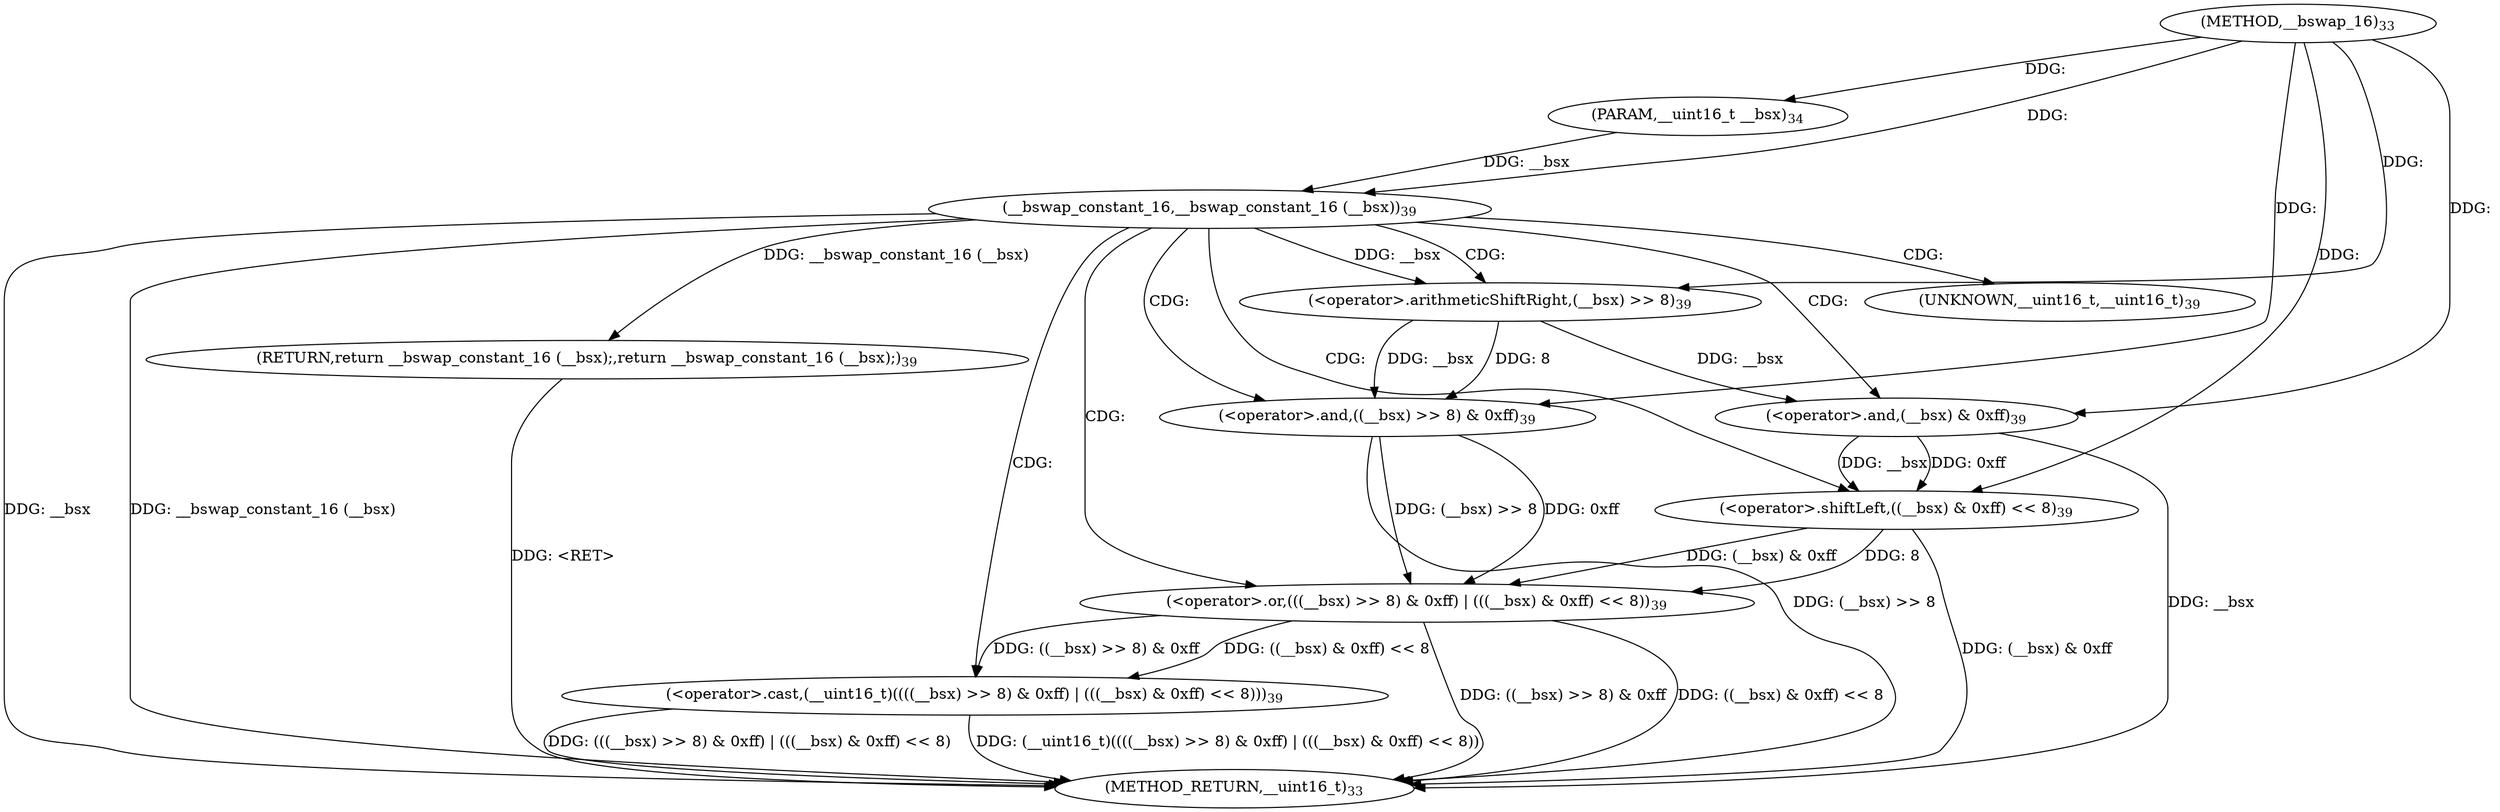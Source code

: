 digraph "__bswap_16" {  
"33208" [label = <(METHOD,__bswap_16)<SUB>33</SUB>> ]
"33228" [label = <(METHOD_RETURN,__uint16_t)<SUB>33</SUB>> ]
"33209" [label = <(PARAM,__uint16_t __bsx)<SUB>34</SUB>> ]
"33211" [label = <(RETURN,return __bswap_constant_16 (__bsx);,return __bswap_constant_16 (__bsx);)<SUB>39</SUB>> ]
"33212" [label = <(__bswap_constant_16,__bswap_constant_16 (__bsx))<SUB>39</SUB>> ]
"33215" [label = <(&lt;operator&gt;.cast,(__uint16_t)((((__bsx) &gt;&gt; 8) &amp; 0xff) | (((__bsx) &amp; 0xff) &lt;&lt; 8)))<SUB>39</SUB>> ]
"33217" [label = <(&lt;operator&gt;.or,(((__bsx) &gt;&gt; 8) &amp; 0xff) | (((__bsx) &amp; 0xff) &lt;&lt; 8))<SUB>39</SUB>> ]
"33218" [label = <(&lt;operator&gt;.and,((__bsx) &gt;&gt; 8) &amp; 0xff)<SUB>39</SUB>> ]
"33223" [label = <(&lt;operator&gt;.shiftLeft,((__bsx) &amp; 0xff) &lt;&lt; 8)<SUB>39</SUB>> ]
"33219" [label = <(&lt;operator&gt;.arithmeticShiftRight,(__bsx) &gt;&gt; 8)<SUB>39</SUB>> ]
"33224" [label = <(&lt;operator&gt;.and,(__bsx) &amp; 0xff)<SUB>39</SUB>> ]
"33216" [label = <(UNKNOWN,__uint16_t,__uint16_t)<SUB>39</SUB>> ]
  "33211" -> "33228"  [ label = "DDG: &lt;RET&gt;"] 
  "33212" -> "33228"  [ label = "DDG: __bsx"] 
  "33212" -> "33228"  [ label = "DDG: __bswap_constant_16 (__bsx)"] 
  "33218" -> "33228"  [ label = "DDG: (__bsx) &gt;&gt; 8"] 
  "33217" -> "33228"  [ label = "DDG: ((__bsx) &gt;&gt; 8) &amp; 0xff"] 
  "33224" -> "33228"  [ label = "DDG: __bsx"] 
  "33223" -> "33228"  [ label = "DDG: (__bsx) &amp; 0xff"] 
  "33217" -> "33228"  [ label = "DDG: ((__bsx) &amp; 0xff) &lt;&lt; 8"] 
  "33215" -> "33228"  [ label = "DDG: (((__bsx) &gt;&gt; 8) &amp; 0xff) | (((__bsx) &amp; 0xff) &lt;&lt; 8)"] 
  "33215" -> "33228"  [ label = "DDG: (__uint16_t)((((__bsx) &gt;&gt; 8) &amp; 0xff) | (((__bsx) &amp; 0xff) &lt;&lt; 8))"] 
  "33208" -> "33209"  [ label = "DDG: "] 
  "33212" -> "33211"  [ label = "DDG: __bswap_constant_16 (__bsx)"] 
  "33209" -> "33212"  [ label = "DDG: __bsx"] 
  "33208" -> "33212"  [ label = "DDG: "] 
  "33217" -> "33215"  [ label = "DDG: ((__bsx) &gt;&gt; 8) &amp; 0xff"] 
  "33217" -> "33215"  [ label = "DDG: ((__bsx) &amp; 0xff) &lt;&lt; 8"] 
  "33218" -> "33217"  [ label = "DDG: (__bsx) &gt;&gt; 8"] 
  "33218" -> "33217"  [ label = "DDG: 0xff"] 
  "33223" -> "33217"  [ label = "DDG: (__bsx) &amp; 0xff"] 
  "33223" -> "33217"  [ label = "DDG: 8"] 
  "33219" -> "33218"  [ label = "DDG: __bsx"] 
  "33219" -> "33218"  [ label = "DDG: 8"] 
  "33208" -> "33218"  [ label = "DDG: "] 
  "33224" -> "33223"  [ label = "DDG: __bsx"] 
  "33224" -> "33223"  [ label = "DDG: 0xff"] 
  "33208" -> "33223"  [ label = "DDG: "] 
  "33212" -> "33219"  [ label = "DDG: __bsx"] 
  "33208" -> "33219"  [ label = "DDG: "] 
  "33219" -> "33224"  [ label = "DDG: __bsx"] 
  "33208" -> "33224"  [ label = "DDG: "] 
  "33212" -> "33224"  [ label = "CDG: "] 
  "33212" -> "33215"  [ label = "CDG: "] 
  "33212" -> "33216"  [ label = "CDG: "] 
  "33212" -> "33217"  [ label = "CDG: "] 
  "33212" -> "33218"  [ label = "CDG: "] 
  "33212" -> "33219"  [ label = "CDG: "] 
  "33212" -> "33223"  [ label = "CDG: "] 
}
